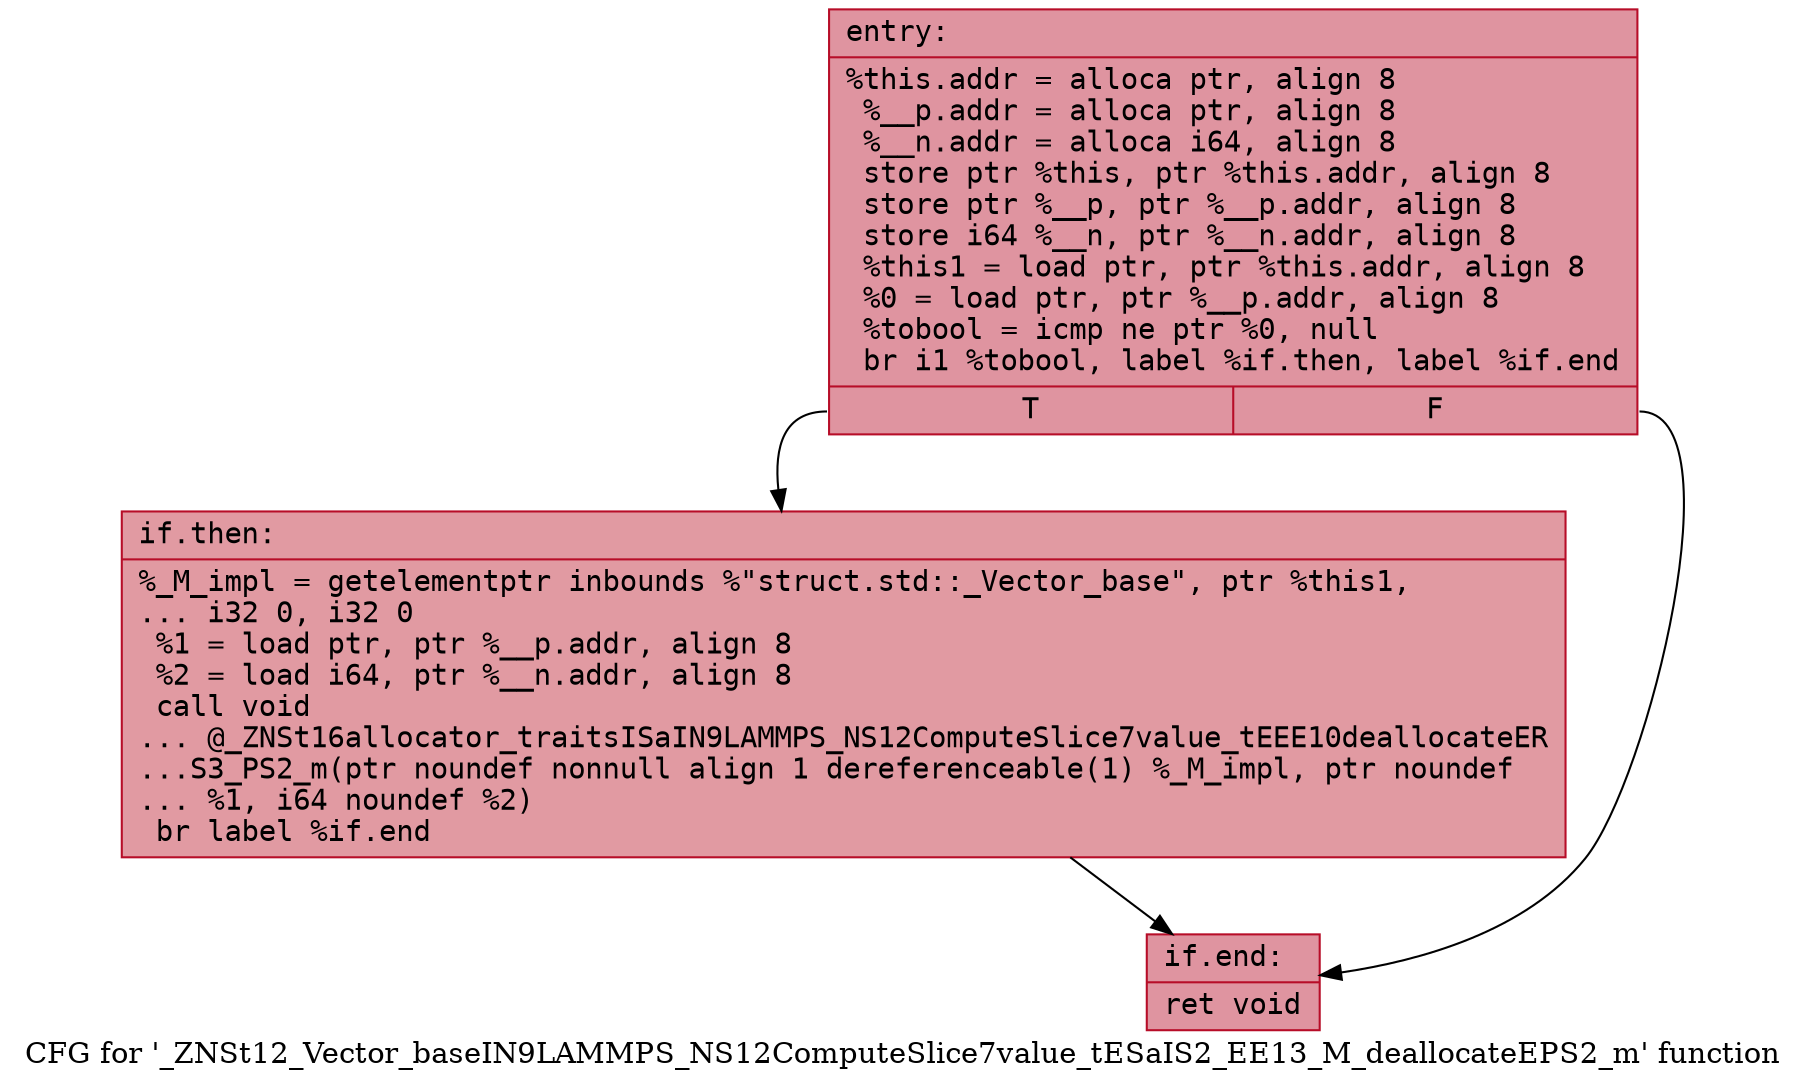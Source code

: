 digraph "CFG for '_ZNSt12_Vector_baseIN9LAMMPS_NS12ComputeSlice7value_tESaIS2_EE13_M_deallocateEPS2_m' function" {
	label="CFG for '_ZNSt12_Vector_baseIN9LAMMPS_NS12ComputeSlice7value_tESaIS2_EE13_M_deallocateEPS2_m' function";

	Node0x558104761920 [shape=record,color="#b70d28ff", style=filled, fillcolor="#b70d2870" fontname="Courier",label="{entry:\l|  %this.addr = alloca ptr, align 8\l  %__p.addr = alloca ptr, align 8\l  %__n.addr = alloca i64, align 8\l  store ptr %this, ptr %this.addr, align 8\l  store ptr %__p, ptr %__p.addr, align 8\l  store i64 %__n, ptr %__n.addr, align 8\l  %this1 = load ptr, ptr %this.addr, align 8\l  %0 = load ptr, ptr %__p.addr, align 8\l  %tobool = icmp ne ptr %0, null\l  br i1 %tobool, label %if.then, label %if.end\l|{<s0>T|<s1>F}}"];
	Node0x558104761920:s0 -> Node0x558104761e80[tooltip="entry -> if.then\nProbability 62.50%" ];
	Node0x558104761920:s1 -> Node0x558104761ef0[tooltip="entry -> if.end\nProbability 37.50%" ];
	Node0x558104761e80 [shape=record,color="#b70d28ff", style=filled, fillcolor="#bb1b2c70" fontname="Courier",label="{if.then:\l|  %_M_impl = getelementptr inbounds %\"struct.std::_Vector_base\", ptr %this1,\l... i32 0, i32 0\l  %1 = load ptr, ptr %__p.addr, align 8\l  %2 = load i64, ptr %__n.addr, align 8\l  call void\l... @_ZNSt16allocator_traitsISaIN9LAMMPS_NS12ComputeSlice7value_tEEE10deallocateER\l...S3_PS2_m(ptr noundef nonnull align 1 dereferenceable(1) %_M_impl, ptr noundef\l... %1, i64 noundef %2)\l  br label %if.end\l}"];
	Node0x558104761e80 -> Node0x558104761ef0[tooltip="if.then -> if.end\nProbability 100.00%" ];
	Node0x558104761ef0 [shape=record,color="#b70d28ff", style=filled, fillcolor="#b70d2870" fontname="Courier",label="{if.end:\l|  ret void\l}"];
}
